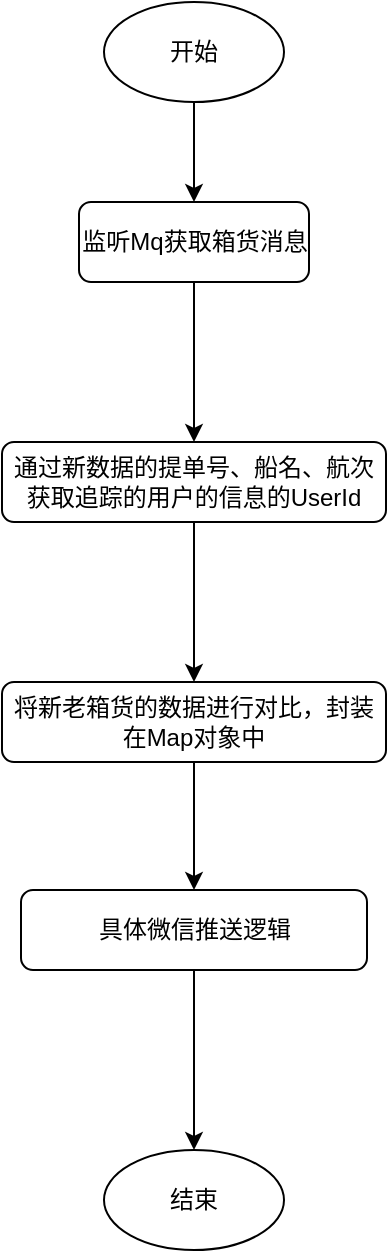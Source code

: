 <mxfile pages="1" version="11.2.8" type="github"><diagram id="WTop8Sm9wdNdOyaf1Nk0" name="第 1 页"><mxGraphModel dx="1422" dy="762" grid="1" gridSize="10" guides="1" tooltips="1" connect="1" arrows="1" fold="1" page="1" pageScale="1" pageWidth="827" pageHeight="1169" math="0" shadow="0"><root><mxCell id="0"/><mxCell id="1" parent="0"/><mxCell id="Z7BJ7YxdxVWofKRiBAWl-12" style="edgeStyle=orthogonalEdgeStyle;rounded=0;orthogonalLoop=1;jettySize=auto;html=1;exitX=0.5;exitY=1;exitDx=0;exitDy=0;entryX=0.5;entryY=0;entryDx=0;entryDy=0;" edge="1" parent="1" source="Z7BJ7YxdxVWofKRiBAWl-13" target="Z7BJ7YxdxVWofKRiBAWl-15"><mxGeometry relative="1" as="geometry"/></mxCell><mxCell id="Z7BJ7YxdxVWofKRiBAWl-13" value="开始" style="ellipse;whiteSpace=wrap;html=1;" vertex="1" parent="1"><mxGeometry x="340" y="60" width="90" height="50" as="geometry"/></mxCell><mxCell id="Z7BJ7YxdxVWofKRiBAWl-14" value="" style="edgeStyle=orthogonalEdgeStyle;rounded=0;orthogonalLoop=1;jettySize=auto;html=1;" edge="1" parent="1" source="Z7BJ7YxdxVWofKRiBAWl-15" target="Z7BJ7YxdxVWofKRiBAWl-17"><mxGeometry relative="1" as="geometry"/></mxCell><mxCell id="Z7BJ7YxdxVWofKRiBAWl-15" value="监听Mq获取箱货消息" style="rounded=1;whiteSpace=wrap;html=1;" vertex="1" parent="1"><mxGeometry x="327.5" y="160" width="115" height="40" as="geometry"/></mxCell><mxCell id="Z7BJ7YxdxVWofKRiBAWl-16" value="" style="edgeStyle=orthogonalEdgeStyle;rounded=0;orthogonalLoop=1;jettySize=auto;html=1;" edge="1" parent="1" source="Z7BJ7YxdxVWofKRiBAWl-17" target="Z7BJ7YxdxVWofKRiBAWl-19"><mxGeometry relative="1" as="geometry"/></mxCell><mxCell id="Z7BJ7YxdxVWofKRiBAWl-17" value="通过新数据的提单号、船名、航次获取追踪的用户的信息的UserId" style="rounded=1;whiteSpace=wrap;html=1;" vertex="1" parent="1"><mxGeometry x="289" y="280" width="192" height="40" as="geometry"/></mxCell><mxCell id="Z7BJ7YxdxVWofKRiBAWl-18" style="edgeStyle=orthogonalEdgeStyle;rounded=0;orthogonalLoop=1;jettySize=auto;html=1;exitX=0.5;exitY=1;exitDx=0;exitDy=0;entryX=0.5;entryY=0;entryDx=0;entryDy=0;" edge="1" parent="1" source="Z7BJ7YxdxVWofKRiBAWl-19" target="Z7BJ7YxdxVWofKRiBAWl-21"><mxGeometry relative="1" as="geometry"/></mxCell><mxCell id="Z7BJ7YxdxVWofKRiBAWl-19" value="将新老箱货的数据进行对比，封装在Map对象中" style="rounded=1;whiteSpace=wrap;html=1;" vertex="1" parent="1"><mxGeometry x="289" y="400" width="192" height="40" as="geometry"/></mxCell><mxCell id="Z7BJ7YxdxVWofKRiBAWl-20" style="edgeStyle=orthogonalEdgeStyle;rounded=0;orthogonalLoop=1;jettySize=auto;html=1;exitX=0.5;exitY=1;exitDx=0;exitDy=0;entryX=0.5;entryY=0;entryDx=0;entryDy=0;" edge="1" parent="1" source="Z7BJ7YxdxVWofKRiBAWl-21" target="Z7BJ7YxdxVWofKRiBAWl-22"><mxGeometry relative="1" as="geometry"/></mxCell><mxCell id="Z7BJ7YxdxVWofKRiBAWl-21" value="具体微信推送逻辑" style="rounded=1;whiteSpace=wrap;html=1;" vertex="1" parent="1"><mxGeometry x="298.5" y="504" width="173" height="40" as="geometry"/></mxCell><mxCell id="Z7BJ7YxdxVWofKRiBAWl-22" value="结束" style="ellipse;whiteSpace=wrap;html=1;" vertex="1" parent="1"><mxGeometry x="340" y="634" width="90" height="50" as="geometry"/></mxCell></root></mxGraphModel></diagram></mxfile>